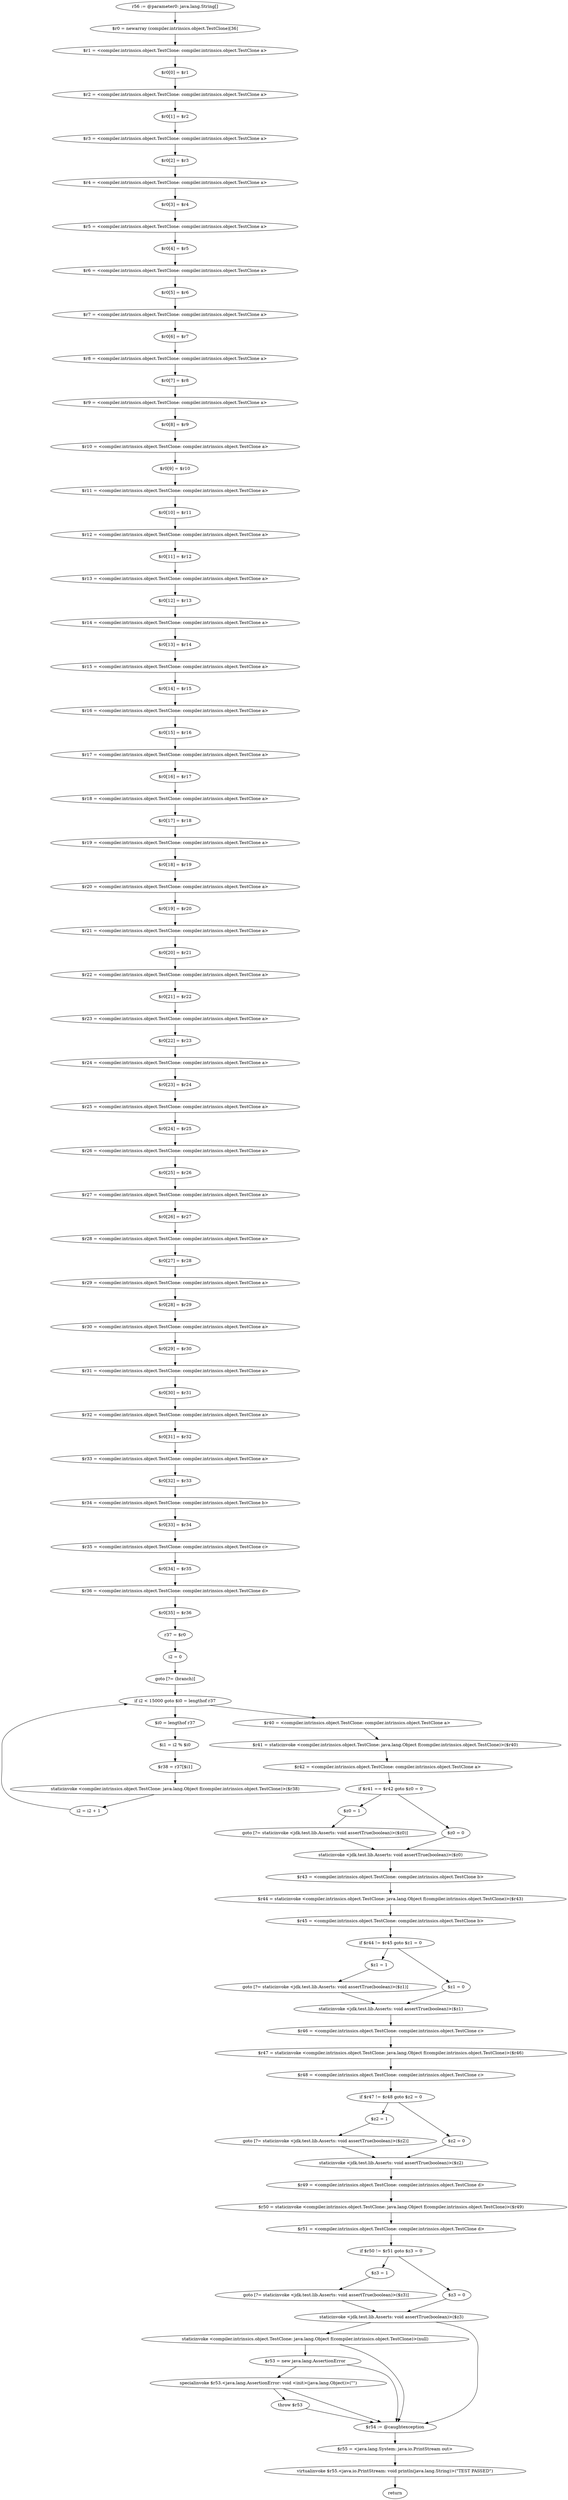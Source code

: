 digraph "unitGraph" {
    "r56 := @parameter0: java.lang.String[]"
    "$r0 = newarray (compiler.intrinsics.object.TestClone)[36]"
    "$r1 = <compiler.intrinsics.object.TestClone: compiler.intrinsics.object.TestClone a>"
    "$r0[0] = $r1"
    "$r2 = <compiler.intrinsics.object.TestClone: compiler.intrinsics.object.TestClone a>"
    "$r0[1] = $r2"
    "$r3 = <compiler.intrinsics.object.TestClone: compiler.intrinsics.object.TestClone a>"
    "$r0[2] = $r3"
    "$r4 = <compiler.intrinsics.object.TestClone: compiler.intrinsics.object.TestClone a>"
    "$r0[3] = $r4"
    "$r5 = <compiler.intrinsics.object.TestClone: compiler.intrinsics.object.TestClone a>"
    "$r0[4] = $r5"
    "$r6 = <compiler.intrinsics.object.TestClone: compiler.intrinsics.object.TestClone a>"
    "$r0[5] = $r6"
    "$r7 = <compiler.intrinsics.object.TestClone: compiler.intrinsics.object.TestClone a>"
    "$r0[6] = $r7"
    "$r8 = <compiler.intrinsics.object.TestClone: compiler.intrinsics.object.TestClone a>"
    "$r0[7] = $r8"
    "$r9 = <compiler.intrinsics.object.TestClone: compiler.intrinsics.object.TestClone a>"
    "$r0[8] = $r9"
    "$r10 = <compiler.intrinsics.object.TestClone: compiler.intrinsics.object.TestClone a>"
    "$r0[9] = $r10"
    "$r11 = <compiler.intrinsics.object.TestClone: compiler.intrinsics.object.TestClone a>"
    "$r0[10] = $r11"
    "$r12 = <compiler.intrinsics.object.TestClone: compiler.intrinsics.object.TestClone a>"
    "$r0[11] = $r12"
    "$r13 = <compiler.intrinsics.object.TestClone: compiler.intrinsics.object.TestClone a>"
    "$r0[12] = $r13"
    "$r14 = <compiler.intrinsics.object.TestClone: compiler.intrinsics.object.TestClone a>"
    "$r0[13] = $r14"
    "$r15 = <compiler.intrinsics.object.TestClone: compiler.intrinsics.object.TestClone a>"
    "$r0[14] = $r15"
    "$r16 = <compiler.intrinsics.object.TestClone: compiler.intrinsics.object.TestClone a>"
    "$r0[15] = $r16"
    "$r17 = <compiler.intrinsics.object.TestClone: compiler.intrinsics.object.TestClone a>"
    "$r0[16] = $r17"
    "$r18 = <compiler.intrinsics.object.TestClone: compiler.intrinsics.object.TestClone a>"
    "$r0[17] = $r18"
    "$r19 = <compiler.intrinsics.object.TestClone: compiler.intrinsics.object.TestClone a>"
    "$r0[18] = $r19"
    "$r20 = <compiler.intrinsics.object.TestClone: compiler.intrinsics.object.TestClone a>"
    "$r0[19] = $r20"
    "$r21 = <compiler.intrinsics.object.TestClone: compiler.intrinsics.object.TestClone a>"
    "$r0[20] = $r21"
    "$r22 = <compiler.intrinsics.object.TestClone: compiler.intrinsics.object.TestClone a>"
    "$r0[21] = $r22"
    "$r23 = <compiler.intrinsics.object.TestClone: compiler.intrinsics.object.TestClone a>"
    "$r0[22] = $r23"
    "$r24 = <compiler.intrinsics.object.TestClone: compiler.intrinsics.object.TestClone a>"
    "$r0[23] = $r24"
    "$r25 = <compiler.intrinsics.object.TestClone: compiler.intrinsics.object.TestClone a>"
    "$r0[24] = $r25"
    "$r26 = <compiler.intrinsics.object.TestClone: compiler.intrinsics.object.TestClone a>"
    "$r0[25] = $r26"
    "$r27 = <compiler.intrinsics.object.TestClone: compiler.intrinsics.object.TestClone a>"
    "$r0[26] = $r27"
    "$r28 = <compiler.intrinsics.object.TestClone: compiler.intrinsics.object.TestClone a>"
    "$r0[27] = $r28"
    "$r29 = <compiler.intrinsics.object.TestClone: compiler.intrinsics.object.TestClone a>"
    "$r0[28] = $r29"
    "$r30 = <compiler.intrinsics.object.TestClone: compiler.intrinsics.object.TestClone a>"
    "$r0[29] = $r30"
    "$r31 = <compiler.intrinsics.object.TestClone: compiler.intrinsics.object.TestClone a>"
    "$r0[30] = $r31"
    "$r32 = <compiler.intrinsics.object.TestClone: compiler.intrinsics.object.TestClone a>"
    "$r0[31] = $r32"
    "$r33 = <compiler.intrinsics.object.TestClone: compiler.intrinsics.object.TestClone a>"
    "$r0[32] = $r33"
    "$r34 = <compiler.intrinsics.object.TestClone: compiler.intrinsics.object.TestClone b>"
    "$r0[33] = $r34"
    "$r35 = <compiler.intrinsics.object.TestClone: compiler.intrinsics.object.TestClone c>"
    "$r0[34] = $r35"
    "$r36 = <compiler.intrinsics.object.TestClone: compiler.intrinsics.object.TestClone d>"
    "$r0[35] = $r36"
    "r37 = $r0"
    "i2 = 0"
    "goto [?= (branch)]"
    "$i0 = lengthof r37"
    "$i1 = i2 % $i0"
    "$r38 = r37[$i1]"
    "staticinvoke <compiler.intrinsics.object.TestClone: java.lang.Object f(compiler.intrinsics.object.TestClone)>($r38)"
    "i2 = i2 + 1"
    "if i2 < 15000 goto $i0 = lengthof r37"
    "$r40 = <compiler.intrinsics.object.TestClone: compiler.intrinsics.object.TestClone a>"
    "$r41 = staticinvoke <compiler.intrinsics.object.TestClone: java.lang.Object f(compiler.intrinsics.object.TestClone)>($r40)"
    "$r42 = <compiler.intrinsics.object.TestClone: compiler.intrinsics.object.TestClone a>"
    "if $r41 == $r42 goto $z0 = 0"
    "$z0 = 1"
    "goto [?= staticinvoke <jdk.test.lib.Asserts: void assertTrue(boolean)>($z0)]"
    "$z0 = 0"
    "staticinvoke <jdk.test.lib.Asserts: void assertTrue(boolean)>($z0)"
    "$r43 = <compiler.intrinsics.object.TestClone: compiler.intrinsics.object.TestClone b>"
    "$r44 = staticinvoke <compiler.intrinsics.object.TestClone: java.lang.Object f(compiler.intrinsics.object.TestClone)>($r43)"
    "$r45 = <compiler.intrinsics.object.TestClone: compiler.intrinsics.object.TestClone b>"
    "if $r44 != $r45 goto $z1 = 0"
    "$z1 = 1"
    "goto [?= staticinvoke <jdk.test.lib.Asserts: void assertTrue(boolean)>($z1)]"
    "$z1 = 0"
    "staticinvoke <jdk.test.lib.Asserts: void assertTrue(boolean)>($z1)"
    "$r46 = <compiler.intrinsics.object.TestClone: compiler.intrinsics.object.TestClone c>"
    "$r47 = staticinvoke <compiler.intrinsics.object.TestClone: java.lang.Object f(compiler.intrinsics.object.TestClone)>($r46)"
    "$r48 = <compiler.intrinsics.object.TestClone: compiler.intrinsics.object.TestClone c>"
    "if $r47 != $r48 goto $z2 = 0"
    "$z2 = 1"
    "goto [?= staticinvoke <jdk.test.lib.Asserts: void assertTrue(boolean)>($z2)]"
    "$z2 = 0"
    "staticinvoke <jdk.test.lib.Asserts: void assertTrue(boolean)>($z2)"
    "$r49 = <compiler.intrinsics.object.TestClone: compiler.intrinsics.object.TestClone d>"
    "$r50 = staticinvoke <compiler.intrinsics.object.TestClone: java.lang.Object f(compiler.intrinsics.object.TestClone)>($r49)"
    "$r51 = <compiler.intrinsics.object.TestClone: compiler.intrinsics.object.TestClone d>"
    "if $r50 != $r51 goto $z3 = 0"
    "$z3 = 1"
    "goto [?= staticinvoke <jdk.test.lib.Asserts: void assertTrue(boolean)>($z3)]"
    "$z3 = 0"
    "staticinvoke <jdk.test.lib.Asserts: void assertTrue(boolean)>($z3)"
    "staticinvoke <compiler.intrinsics.object.TestClone: java.lang.Object f(compiler.intrinsics.object.TestClone)>(null)"
    "$r53 = new java.lang.AssertionError"
    "specialinvoke $r53.<java.lang.AssertionError: void <init>(java.lang.Object)>(\"\")"
    "throw $r53"
    "$r54 := @caughtexception"
    "$r55 = <java.lang.System: java.io.PrintStream out>"
    "virtualinvoke $r55.<java.io.PrintStream: void println(java.lang.String)>(\"TEST PASSED\")"
    "return"
    "r56 := @parameter0: java.lang.String[]"->"$r0 = newarray (compiler.intrinsics.object.TestClone)[36]";
    "$r0 = newarray (compiler.intrinsics.object.TestClone)[36]"->"$r1 = <compiler.intrinsics.object.TestClone: compiler.intrinsics.object.TestClone a>";
    "$r1 = <compiler.intrinsics.object.TestClone: compiler.intrinsics.object.TestClone a>"->"$r0[0] = $r1";
    "$r0[0] = $r1"->"$r2 = <compiler.intrinsics.object.TestClone: compiler.intrinsics.object.TestClone a>";
    "$r2 = <compiler.intrinsics.object.TestClone: compiler.intrinsics.object.TestClone a>"->"$r0[1] = $r2";
    "$r0[1] = $r2"->"$r3 = <compiler.intrinsics.object.TestClone: compiler.intrinsics.object.TestClone a>";
    "$r3 = <compiler.intrinsics.object.TestClone: compiler.intrinsics.object.TestClone a>"->"$r0[2] = $r3";
    "$r0[2] = $r3"->"$r4 = <compiler.intrinsics.object.TestClone: compiler.intrinsics.object.TestClone a>";
    "$r4 = <compiler.intrinsics.object.TestClone: compiler.intrinsics.object.TestClone a>"->"$r0[3] = $r4";
    "$r0[3] = $r4"->"$r5 = <compiler.intrinsics.object.TestClone: compiler.intrinsics.object.TestClone a>";
    "$r5 = <compiler.intrinsics.object.TestClone: compiler.intrinsics.object.TestClone a>"->"$r0[4] = $r5";
    "$r0[4] = $r5"->"$r6 = <compiler.intrinsics.object.TestClone: compiler.intrinsics.object.TestClone a>";
    "$r6 = <compiler.intrinsics.object.TestClone: compiler.intrinsics.object.TestClone a>"->"$r0[5] = $r6";
    "$r0[5] = $r6"->"$r7 = <compiler.intrinsics.object.TestClone: compiler.intrinsics.object.TestClone a>";
    "$r7 = <compiler.intrinsics.object.TestClone: compiler.intrinsics.object.TestClone a>"->"$r0[6] = $r7";
    "$r0[6] = $r7"->"$r8 = <compiler.intrinsics.object.TestClone: compiler.intrinsics.object.TestClone a>";
    "$r8 = <compiler.intrinsics.object.TestClone: compiler.intrinsics.object.TestClone a>"->"$r0[7] = $r8";
    "$r0[7] = $r8"->"$r9 = <compiler.intrinsics.object.TestClone: compiler.intrinsics.object.TestClone a>";
    "$r9 = <compiler.intrinsics.object.TestClone: compiler.intrinsics.object.TestClone a>"->"$r0[8] = $r9";
    "$r0[8] = $r9"->"$r10 = <compiler.intrinsics.object.TestClone: compiler.intrinsics.object.TestClone a>";
    "$r10 = <compiler.intrinsics.object.TestClone: compiler.intrinsics.object.TestClone a>"->"$r0[9] = $r10";
    "$r0[9] = $r10"->"$r11 = <compiler.intrinsics.object.TestClone: compiler.intrinsics.object.TestClone a>";
    "$r11 = <compiler.intrinsics.object.TestClone: compiler.intrinsics.object.TestClone a>"->"$r0[10] = $r11";
    "$r0[10] = $r11"->"$r12 = <compiler.intrinsics.object.TestClone: compiler.intrinsics.object.TestClone a>";
    "$r12 = <compiler.intrinsics.object.TestClone: compiler.intrinsics.object.TestClone a>"->"$r0[11] = $r12";
    "$r0[11] = $r12"->"$r13 = <compiler.intrinsics.object.TestClone: compiler.intrinsics.object.TestClone a>";
    "$r13 = <compiler.intrinsics.object.TestClone: compiler.intrinsics.object.TestClone a>"->"$r0[12] = $r13";
    "$r0[12] = $r13"->"$r14 = <compiler.intrinsics.object.TestClone: compiler.intrinsics.object.TestClone a>";
    "$r14 = <compiler.intrinsics.object.TestClone: compiler.intrinsics.object.TestClone a>"->"$r0[13] = $r14";
    "$r0[13] = $r14"->"$r15 = <compiler.intrinsics.object.TestClone: compiler.intrinsics.object.TestClone a>";
    "$r15 = <compiler.intrinsics.object.TestClone: compiler.intrinsics.object.TestClone a>"->"$r0[14] = $r15";
    "$r0[14] = $r15"->"$r16 = <compiler.intrinsics.object.TestClone: compiler.intrinsics.object.TestClone a>";
    "$r16 = <compiler.intrinsics.object.TestClone: compiler.intrinsics.object.TestClone a>"->"$r0[15] = $r16";
    "$r0[15] = $r16"->"$r17 = <compiler.intrinsics.object.TestClone: compiler.intrinsics.object.TestClone a>";
    "$r17 = <compiler.intrinsics.object.TestClone: compiler.intrinsics.object.TestClone a>"->"$r0[16] = $r17";
    "$r0[16] = $r17"->"$r18 = <compiler.intrinsics.object.TestClone: compiler.intrinsics.object.TestClone a>";
    "$r18 = <compiler.intrinsics.object.TestClone: compiler.intrinsics.object.TestClone a>"->"$r0[17] = $r18";
    "$r0[17] = $r18"->"$r19 = <compiler.intrinsics.object.TestClone: compiler.intrinsics.object.TestClone a>";
    "$r19 = <compiler.intrinsics.object.TestClone: compiler.intrinsics.object.TestClone a>"->"$r0[18] = $r19";
    "$r0[18] = $r19"->"$r20 = <compiler.intrinsics.object.TestClone: compiler.intrinsics.object.TestClone a>";
    "$r20 = <compiler.intrinsics.object.TestClone: compiler.intrinsics.object.TestClone a>"->"$r0[19] = $r20";
    "$r0[19] = $r20"->"$r21 = <compiler.intrinsics.object.TestClone: compiler.intrinsics.object.TestClone a>";
    "$r21 = <compiler.intrinsics.object.TestClone: compiler.intrinsics.object.TestClone a>"->"$r0[20] = $r21";
    "$r0[20] = $r21"->"$r22 = <compiler.intrinsics.object.TestClone: compiler.intrinsics.object.TestClone a>";
    "$r22 = <compiler.intrinsics.object.TestClone: compiler.intrinsics.object.TestClone a>"->"$r0[21] = $r22";
    "$r0[21] = $r22"->"$r23 = <compiler.intrinsics.object.TestClone: compiler.intrinsics.object.TestClone a>";
    "$r23 = <compiler.intrinsics.object.TestClone: compiler.intrinsics.object.TestClone a>"->"$r0[22] = $r23";
    "$r0[22] = $r23"->"$r24 = <compiler.intrinsics.object.TestClone: compiler.intrinsics.object.TestClone a>";
    "$r24 = <compiler.intrinsics.object.TestClone: compiler.intrinsics.object.TestClone a>"->"$r0[23] = $r24";
    "$r0[23] = $r24"->"$r25 = <compiler.intrinsics.object.TestClone: compiler.intrinsics.object.TestClone a>";
    "$r25 = <compiler.intrinsics.object.TestClone: compiler.intrinsics.object.TestClone a>"->"$r0[24] = $r25";
    "$r0[24] = $r25"->"$r26 = <compiler.intrinsics.object.TestClone: compiler.intrinsics.object.TestClone a>";
    "$r26 = <compiler.intrinsics.object.TestClone: compiler.intrinsics.object.TestClone a>"->"$r0[25] = $r26";
    "$r0[25] = $r26"->"$r27 = <compiler.intrinsics.object.TestClone: compiler.intrinsics.object.TestClone a>";
    "$r27 = <compiler.intrinsics.object.TestClone: compiler.intrinsics.object.TestClone a>"->"$r0[26] = $r27";
    "$r0[26] = $r27"->"$r28 = <compiler.intrinsics.object.TestClone: compiler.intrinsics.object.TestClone a>";
    "$r28 = <compiler.intrinsics.object.TestClone: compiler.intrinsics.object.TestClone a>"->"$r0[27] = $r28";
    "$r0[27] = $r28"->"$r29 = <compiler.intrinsics.object.TestClone: compiler.intrinsics.object.TestClone a>";
    "$r29 = <compiler.intrinsics.object.TestClone: compiler.intrinsics.object.TestClone a>"->"$r0[28] = $r29";
    "$r0[28] = $r29"->"$r30 = <compiler.intrinsics.object.TestClone: compiler.intrinsics.object.TestClone a>";
    "$r30 = <compiler.intrinsics.object.TestClone: compiler.intrinsics.object.TestClone a>"->"$r0[29] = $r30";
    "$r0[29] = $r30"->"$r31 = <compiler.intrinsics.object.TestClone: compiler.intrinsics.object.TestClone a>";
    "$r31 = <compiler.intrinsics.object.TestClone: compiler.intrinsics.object.TestClone a>"->"$r0[30] = $r31";
    "$r0[30] = $r31"->"$r32 = <compiler.intrinsics.object.TestClone: compiler.intrinsics.object.TestClone a>";
    "$r32 = <compiler.intrinsics.object.TestClone: compiler.intrinsics.object.TestClone a>"->"$r0[31] = $r32";
    "$r0[31] = $r32"->"$r33 = <compiler.intrinsics.object.TestClone: compiler.intrinsics.object.TestClone a>";
    "$r33 = <compiler.intrinsics.object.TestClone: compiler.intrinsics.object.TestClone a>"->"$r0[32] = $r33";
    "$r0[32] = $r33"->"$r34 = <compiler.intrinsics.object.TestClone: compiler.intrinsics.object.TestClone b>";
    "$r34 = <compiler.intrinsics.object.TestClone: compiler.intrinsics.object.TestClone b>"->"$r0[33] = $r34";
    "$r0[33] = $r34"->"$r35 = <compiler.intrinsics.object.TestClone: compiler.intrinsics.object.TestClone c>";
    "$r35 = <compiler.intrinsics.object.TestClone: compiler.intrinsics.object.TestClone c>"->"$r0[34] = $r35";
    "$r0[34] = $r35"->"$r36 = <compiler.intrinsics.object.TestClone: compiler.intrinsics.object.TestClone d>";
    "$r36 = <compiler.intrinsics.object.TestClone: compiler.intrinsics.object.TestClone d>"->"$r0[35] = $r36";
    "$r0[35] = $r36"->"r37 = $r0";
    "r37 = $r0"->"i2 = 0";
    "i2 = 0"->"goto [?= (branch)]";
    "goto [?= (branch)]"->"if i2 < 15000 goto $i0 = lengthof r37";
    "$i0 = lengthof r37"->"$i1 = i2 % $i0";
    "$i1 = i2 % $i0"->"$r38 = r37[$i1]";
    "$r38 = r37[$i1]"->"staticinvoke <compiler.intrinsics.object.TestClone: java.lang.Object f(compiler.intrinsics.object.TestClone)>($r38)";
    "staticinvoke <compiler.intrinsics.object.TestClone: java.lang.Object f(compiler.intrinsics.object.TestClone)>($r38)"->"i2 = i2 + 1";
    "i2 = i2 + 1"->"if i2 < 15000 goto $i0 = lengthof r37";
    "if i2 < 15000 goto $i0 = lengthof r37"->"$r40 = <compiler.intrinsics.object.TestClone: compiler.intrinsics.object.TestClone a>";
    "if i2 < 15000 goto $i0 = lengthof r37"->"$i0 = lengthof r37";
    "$r40 = <compiler.intrinsics.object.TestClone: compiler.intrinsics.object.TestClone a>"->"$r41 = staticinvoke <compiler.intrinsics.object.TestClone: java.lang.Object f(compiler.intrinsics.object.TestClone)>($r40)";
    "$r41 = staticinvoke <compiler.intrinsics.object.TestClone: java.lang.Object f(compiler.intrinsics.object.TestClone)>($r40)"->"$r42 = <compiler.intrinsics.object.TestClone: compiler.intrinsics.object.TestClone a>";
    "$r42 = <compiler.intrinsics.object.TestClone: compiler.intrinsics.object.TestClone a>"->"if $r41 == $r42 goto $z0 = 0";
    "if $r41 == $r42 goto $z0 = 0"->"$z0 = 1";
    "if $r41 == $r42 goto $z0 = 0"->"$z0 = 0";
    "$z0 = 1"->"goto [?= staticinvoke <jdk.test.lib.Asserts: void assertTrue(boolean)>($z0)]";
    "goto [?= staticinvoke <jdk.test.lib.Asserts: void assertTrue(boolean)>($z0)]"->"staticinvoke <jdk.test.lib.Asserts: void assertTrue(boolean)>($z0)";
    "$z0 = 0"->"staticinvoke <jdk.test.lib.Asserts: void assertTrue(boolean)>($z0)";
    "staticinvoke <jdk.test.lib.Asserts: void assertTrue(boolean)>($z0)"->"$r43 = <compiler.intrinsics.object.TestClone: compiler.intrinsics.object.TestClone b>";
    "$r43 = <compiler.intrinsics.object.TestClone: compiler.intrinsics.object.TestClone b>"->"$r44 = staticinvoke <compiler.intrinsics.object.TestClone: java.lang.Object f(compiler.intrinsics.object.TestClone)>($r43)";
    "$r44 = staticinvoke <compiler.intrinsics.object.TestClone: java.lang.Object f(compiler.intrinsics.object.TestClone)>($r43)"->"$r45 = <compiler.intrinsics.object.TestClone: compiler.intrinsics.object.TestClone b>";
    "$r45 = <compiler.intrinsics.object.TestClone: compiler.intrinsics.object.TestClone b>"->"if $r44 != $r45 goto $z1 = 0";
    "if $r44 != $r45 goto $z1 = 0"->"$z1 = 1";
    "if $r44 != $r45 goto $z1 = 0"->"$z1 = 0";
    "$z1 = 1"->"goto [?= staticinvoke <jdk.test.lib.Asserts: void assertTrue(boolean)>($z1)]";
    "goto [?= staticinvoke <jdk.test.lib.Asserts: void assertTrue(boolean)>($z1)]"->"staticinvoke <jdk.test.lib.Asserts: void assertTrue(boolean)>($z1)";
    "$z1 = 0"->"staticinvoke <jdk.test.lib.Asserts: void assertTrue(boolean)>($z1)";
    "staticinvoke <jdk.test.lib.Asserts: void assertTrue(boolean)>($z1)"->"$r46 = <compiler.intrinsics.object.TestClone: compiler.intrinsics.object.TestClone c>";
    "$r46 = <compiler.intrinsics.object.TestClone: compiler.intrinsics.object.TestClone c>"->"$r47 = staticinvoke <compiler.intrinsics.object.TestClone: java.lang.Object f(compiler.intrinsics.object.TestClone)>($r46)";
    "$r47 = staticinvoke <compiler.intrinsics.object.TestClone: java.lang.Object f(compiler.intrinsics.object.TestClone)>($r46)"->"$r48 = <compiler.intrinsics.object.TestClone: compiler.intrinsics.object.TestClone c>";
    "$r48 = <compiler.intrinsics.object.TestClone: compiler.intrinsics.object.TestClone c>"->"if $r47 != $r48 goto $z2 = 0";
    "if $r47 != $r48 goto $z2 = 0"->"$z2 = 1";
    "if $r47 != $r48 goto $z2 = 0"->"$z2 = 0";
    "$z2 = 1"->"goto [?= staticinvoke <jdk.test.lib.Asserts: void assertTrue(boolean)>($z2)]";
    "goto [?= staticinvoke <jdk.test.lib.Asserts: void assertTrue(boolean)>($z2)]"->"staticinvoke <jdk.test.lib.Asserts: void assertTrue(boolean)>($z2)";
    "$z2 = 0"->"staticinvoke <jdk.test.lib.Asserts: void assertTrue(boolean)>($z2)";
    "staticinvoke <jdk.test.lib.Asserts: void assertTrue(boolean)>($z2)"->"$r49 = <compiler.intrinsics.object.TestClone: compiler.intrinsics.object.TestClone d>";
    "$r49 = <compiler.intrinsics.object.TestClone: compiler.intrinsics.object.TestClone d>"->"$r50 = staticinvoke <compiler.intrinsics.object.TestClone: java.lang.Object f(compiler.intrinsics.object.TestClone)>($r49)";
    "$r50 = staticinvoke <compiler.intrinsics.object.TestClone: java.lang.Object f(compiler.intrinsics.object.TestClone)>($r49)"->"$r51 = <compiler.intrinsics.object.TestClone: compiler.intrinsics.object.TestClone d>";
    "$r51 = <compiler.intrinsics.object.TestClone: compiler.intrinsics.object.TestClone d>"->"if $r50 != $r51 goto $z3 = 0";
    "if $r50 != $r51 goto $z3 = 0"->"$z3 = 1";
    "if $r50 != $r51 goto $z3 = 0"->"$z3 = 0";
    "$z3 = 1"->"goto [?= staticinvoke <jdk.test.lib.Asserts: void assertTrue(boolean)>($z3)]";
    "goto [?= staticinvoke <jdk.test.lib.Asserts: void assertTrue(boolean)>($z3)]"->"staticinvoke <jdk.test.lib.Asserts: void assertTrue(boolean)>($z3)";
    "$z3 = 0"->"staticinvoke <jdk.test.lib.Asserts: void assertTrue(boolean)>($z3)";
    "staticinvoke <jdk.test.lib.Asserts: void assertTrue(boolean)>($z3)"->"staticinvoke <compiler.intrinsics.object.TestClone: java.lang.Object f(compiler.intrinsics.object.TestClone)>(null)";
    "staticinvoke <jdk.test.lib.Asserts: void assertTrue(boolean)>($z3)"->"$r54 := @caughtexception";
    "staticinvoke <compiler.intrinsics.object.TestClone: java.lang.Object f(compiler.intrinsics.object.TestClone)>(null)"->"$r53 = new java.lang.AssertionError";
    "staticinvoke <compiler.intrinsics.object.TestClone: java.lang.Object f(compiler.intrinsics.object.TestClone)>(null)"->"$r54 := @caughtexception";
    "$r53 = new java.lang.AssertionError"->"specialinvoke $r53.<java.lang.AssertionError: void <init>(java.lang.Object)>(\"\")";
    "$r53 = new java.lang.AssertionError"->"$r54 := @caughtexception";
    "specialinvoke $r53.<java.lang.AssertionError: void <init>(java.lang.Object)>(\"\")"->"throw $r53";
    "specialinvoke $r53.<java.lang.AssertionError: void <init>(java.lang.Object)>(\"\")"->"$r54 := @caughtexception";
    "throw $r53"->"$r54 := @caughtexception";
    "$r54 := @caughtexception"->"$r55 = <java.lang.System: java.io.PrintStream out>";
    "$r55 = <java.lang.System: java.io.PrintStream out>"->"virtualinvoke $r55.<java.io.PrintStream: void println(java.lang.String)>(\"TEST PASSED\")";
    "virtualinvoke $r55.<java.io.PrintStream: void println(java.lang.String)>(\"TEST PASSED\")"->"return";
}
